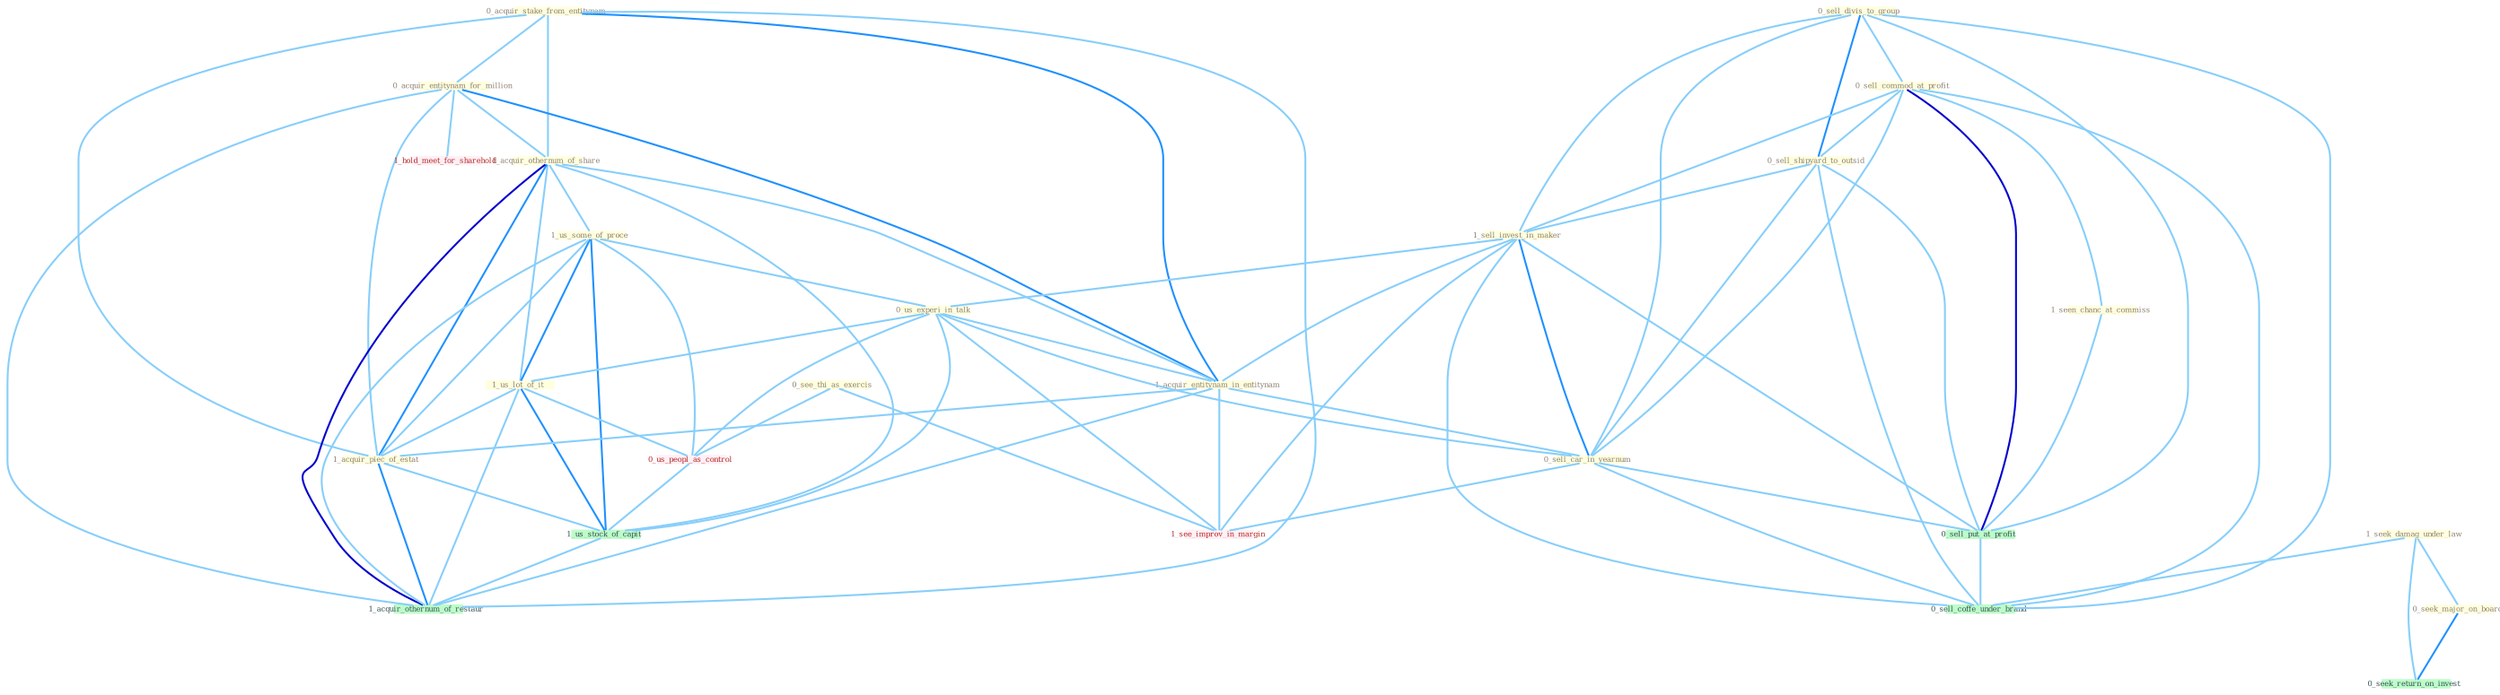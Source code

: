 Graph G{ 
    node
    [shape=polygon,style=filled,width=.5,height=.06,color="#BDFCC9",fixedsize=true,fontsize=4,
    fontcolor="#2f4f4f"];
    {node
    [color="#ffffe0", fontcolor="#8b7d6b"] "0_acquir_stake_from_entitynam " "1_seek_damag_under_law " "0_sell_divis_to_group " "0_sell_commod_at_profit " "0_sell_shipyard_to_outsid " "1_seen_chanc_at_commiss " "0_acquir_entitynam_for_million " "0_seek_major_on_board " "0_see_thi_as_exercis " "1_acquir_othernum_of_share " "1_sell_invest_in_maker " "1_us_some_of_proce " "0_us_experi_in_talk " "1_us_lot_of_it " "1_acquir_entitynam_in_entitynam " "1_acquir_piec_of_estat " "0_sell_car_in_yearnum "}
{node [color="#fff0f5", fontcolor="#b22222"] "0_us_peopl_as_control " "1_see_improv_in_margin " "1_hold_meet_for_sharehold "}
edge [color="#B0E2FF"];

	"0_acquir_stake_from_entitynam " -- "0_acquir_entitynam_for_million " [w="1", color="#87cefa" ];
	"0_acquir_stake_from_entitynam " -- "1_acquir_othernum_of_share " [w="1", color="#87cefa" ];
	"0_acquir_stake_from_entitynam " -- "1_acquir_entitynam_in_entitynam " [w="2", color="#1e90ff" , len=0.8];
	"0_acquir_stake_from_entitynam " -- "1_acquir_piec_of_estat " [w="1", color="#87cefa" ];
	"0_acquir_stake_from_entitynam " -- "1_acquir_othernum_of_restaur " [w="1", color="#87cefa" ];
	"1_seek_damag_under_law " -- "0_seek_major_on_board " [w="1", color="#87cefa" ];
	"1_seek_damag_under_law " -- "0_seek_return_on_invest " [w="1", color="#87cefa" ];
	"1_seek_damag_under_law " -- "0_sell_coffe_under_brand " [w="1", color="#87cefa" ];
	"0_sell_divis_to_group " -- "0_sell_commod_at_profit " [w="1", color="#87cefa" ];
	"0_sell_divis_to_group " -- "0_sell_shipyard_to_outsid " [w="2", color="#1e90ff" , len=0.8];
	"0_sell_divis_to_group " -- "1_sell_invest_in_maker " [w="1", color="#87cefa" ];
	"0_sell_divis_to_group " -- "0_sell_car_in_yearnum " [w="1", color="#87cefa" ];
	"0_sell_divis_to_group " -- "0_sell_put_at_profit " [w="1", color="#87cefa" ];
	"0_sell_divis_to_group " -- "0_sell_coffe_under_brand " [w="1", color="#87cefa" ];
	"0_sell_commod_at_profit " -- "0_sell_shipyard_to_outsid " [w="1", color="#87cefa" ];
	"0_sell_commod_at_profit " -- "1_seen_chanc_at_commiss " [w="1", color="#87cefa" ];
	"0_sell_commod_at_profit " -- "1_sell_invest_in_maker " [w="1", color="#87cefa" ];
	"0_sell_commod_at_profit " -- "0_sell_car_in_yearnum " [w="1", color="#87cefa" ];
	"0_sell_commod_at_profit " -- "0_sell_put_at_profit " [w="3", color="#0000cd" , len=0.6];
	"0_sell_commod_at_profit " -- "0_sell_coffe_under_brand " [w="1", color="#87cefa" ];
	"0_sell_shipyard_to_outsid " -- "1_sell_invest_in_maker " [w="1", color="#87cefa" ];
	"0_sell_shipyard_to_outsid " -- "0_sell_car_in_yearnum " [w="1", color="#87cefa" ];
	"0_sell_shipyard_to_outsid " -- "0_sell_put_at_profit " [w="1", color="#87cefa" ];
	"0_sell_shipyard_to_outsid " -- "0_sell_coffe_under_brand " [w="1", color="#87cefa" ];
	"1_seen_chanc_at_commiss " -- "0_sell_put_at_profit " [w="1", color="#87cefa" ];
	"0_acquir_entitynam_for_million " -- "1_acquir_othernum_of_share " [w="1", color="#87cefa" ];
	"0_acquir_entitynam_for_million " -- "1_acquir_entitynam_in_entitynam " [w="2", color="#1e90ff" , len=0.8];
	"0_acquir_entitynam_for_million " -- "1_acquir_piec_of_estat " [w="1", color="#87cefa" ];
	"0_acquir_entitynam_for_million " -- "1_hold_meet_for_sharehold " [w="1", color="#87cefa" ];
	"0_acquir_entitynam_for_million " -- "1_acquir_othernum_of_restaur " [w="1", color="#87cefa" ];
	"0_seek_major_on_board " -- "0_seek_return_on_invest " [w="2", color="#1e90ff" , len=0.8];
	"0_see_thi_as_exercis " -- "0_us_peopl_as_control " [w="1", color="#87cefa" ];
	"0_see_thi_as_exercis " -- "1_see_improv_in_margin " [w="1", color="#87cefa" ];
	"1_acquir_othernum_of_share " -- "1_us_some_of_proce " [w="1", color="#87cefa" ];
	"1_acquir_othernum_of_share " -- "1_us_lot_of_it " [w="1", color="#87cefa" ];
	"1_acquir_othernum_of_share " -- "1_acquir_entitynam_in_entitynam " [w="1", color="#87cefa" ];
	"1_acquir_othernum_of_share " -- "1_acquir_piec_of_estat " [w="2", color="#1e90ff" , len=0.8];
	"1_acquir_othernum_of_share " -- "1_us_stock_of_capit " [w="1", color="#87cefa" ];
	"1_acquir_othernum_of_share " -- "1_acquir_othernum_of_restaur " [w="3", color="#0000cd" , len=0.6];
	"1_sell_invest_in_maker " -- "0_us_experi_in_talk " [w="1", color="#87cefa" ];
	"1_sell_invest_in_maker " -- "1_acquir_entitynam_in_entitynam " [w="1", color="#87cefa" ];
	"1_sell_invest_in_maker " -- "0_sell_car_in_yearnum " [w="2", color="#1e90ff" , len=0.8];
	"1_sell_invest_in_maker " -- "0_sell_put_at_profit " [w="1", color="#87cefa" ];
	"1_sell_invest_in_maker " -- "1_see_improv_in_margin " [w="1", color="#87cefa" ];
	"1_sell_invest_in_maker " -- "0_sell_coffe_under_brand " [w="1", color="#87cefa" ];
	"1_us_some_of_proce " -- "0_us_experi_in_talk " [w="1", color="#87cefa" ];
	"1_us_some_of_proce " -- "1_us_lot_of_it " [w="2", color="#1e90ff" , len=0.8];
	"1_us_some_of_proce " -- "1_acquir_piec_of_estat " [w="1", color="#87cefa" ];
	"1_us_some_of_proce " -- "0_us_peopl_as_control " [w="1", color="#87cefa" ];
	"1_us_some_of_proce " -- "1_us_stock_of_capit " [w="2", color="#1e90ff" , len=0.8];
	"1_us_some_of_proce " -- "1_acquir_othernum_of_restaur " [w="1", color="#87cefa" ];
	"0_us_experi_in_talk " -- "1_us_lot_of_it " [w="1", color="#87cefa" ];
	"0_us_experi_in_talk " -- "1_acquir_entitynam_in_entitynam " [w="1", color="#87cefa" ];
	"0_us_experi_in_talk " -- "0_sell_car_in_yearnum " [w="1", color="#87cefa" ];
	"0_us_experi_in_talk " -- "0_us_peopl_as_control " [w="1", color="#87cefa" ];
	"0_us_experi_in_talk " -- "1_us_stock_of_capit " [w="1", color="#87cefa" ];
	"0_us_experi_in_talk " -- "1_see_improv_in_margin " [w="1", color="#87cefa" ];
	"1_us_lot_of_it " -- "1_acquir_piec_of_estat " [w="1", color="#87cefa" ];
	"1_us_lot_of_it " -- "0_us_peopl_as_control " [w="1", color="#87cefa" ];
	"1_us_lot_of_it " -- "1_us_stock_of_capit " [w="2", color="#1e90ff" , len=0.8];
	"1_us_lot_of_it " -- "1_acquir_othernum_of_restaur " [w="1", color="#87cefa" ];
	"1_acquir_entitynam_in_entitynam " -- "1_acquir_piec_of_estat " [w="1", color="#87cefa" ];
	"1_acquir_entitynam_in_entitynam " -- "0_sell_car_in_yearnum " [w="1", color="#87cefa" ];
	"1_acquir_entitynam_in_entitynam " -- "1_see_improv_in_margin " [w="1", color="#87cefa" ];
	"1_acquir_entitynam_in_entitynam " -- "1_acquir_othernum_of_restaur " [w="1", color="#87cefa" ];
	"1_acquir_piec_of_estat " -- "1_us_stock_of_capit " [w="1", color="#87cefa" ];
	"1_acquir_piec_of_estat " -- "1_acquir_othernum_of_restaur " [w="2", color="#1e90ff" , len=0.8];
	"0_sell_car_in_yearnum " -- "0_sell_put_at_profit " [w="1", color="#87cefa" ];
	"0_sell_car_in_yearnum " -- "1_see_improv_in_margin " [w="1", color="#87cefa" ];
	"0_sell_car_in_yearnum " -- "0_sell_coffe_under_brand " [w="1", color="#87cefa" ];
	"0_us_peopl_as_control " -- "1_us_stock_of_capit " [w="1", color="#87cefa" ];
	"0_sell_put_at_profit " -- "0_sell_coffe_under_brand " [w="1", color="#87cefa" ];
	"1_us_stock_of_capit " -- "1_acquir_othernum_of_restaur " [w="1", color="#87cefa" ];
}